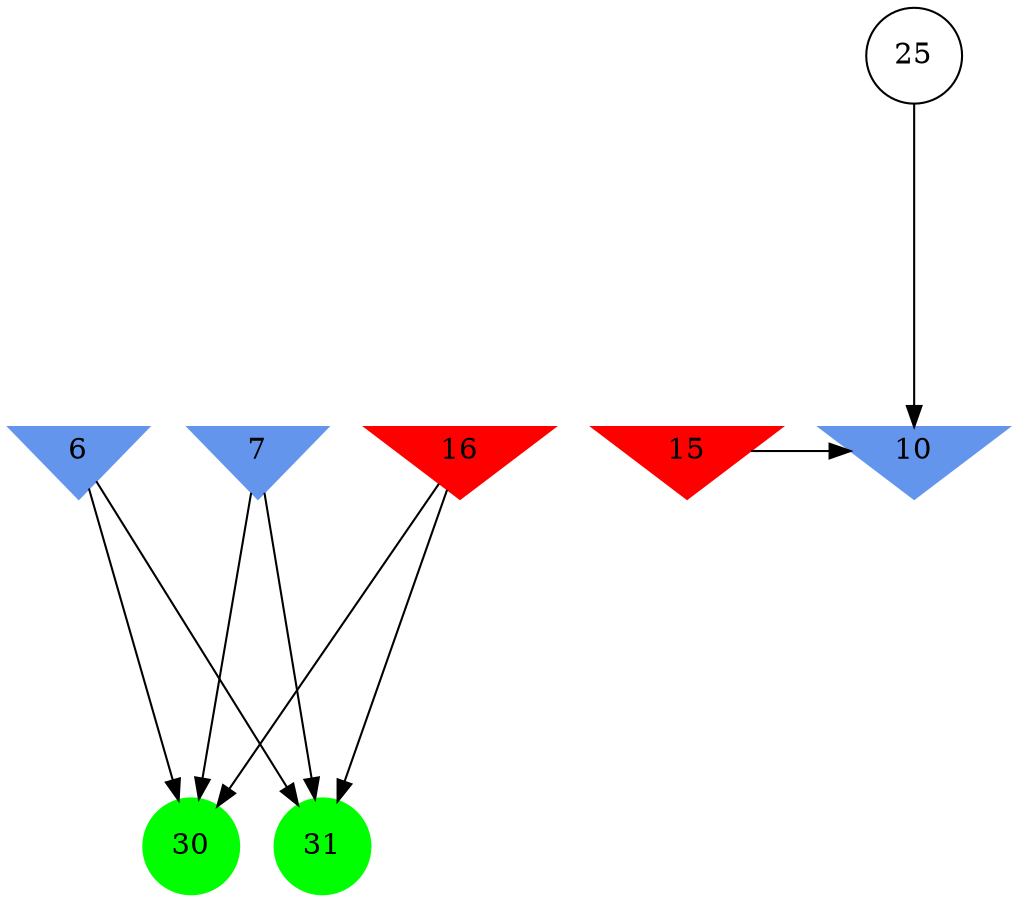 digraph brain {
	ranksep=2.0;
	6 [shape=invtriangle,style=filled,color=cornflowerblue];
	7 [shape=invtriangle,style=filled,color=cornflowerblue];
	10 [shape=invtriangle,style=filled,color=cornflowerblue];
	15 [shape=invtriangle,style=filled,color=red];
	16 [shape=invtriangle,style=filled,color=red];
	25 [shape=circle,color=black];
	30 [shape=circle,style=filled,color=green];
	31 [shape=circle,style=filled,color=green];
	16	->	31;
	16	->	30;
	7	->	31;
	7	->	30;
	6	->	31;
	6	->	30;
	25	->	10;
	15	->	10;
	{ rank=same; 6; 7; 10; 15; 16; }
	{ rank=same; 25; }
	{ rank=same; 30; 31; }
}
